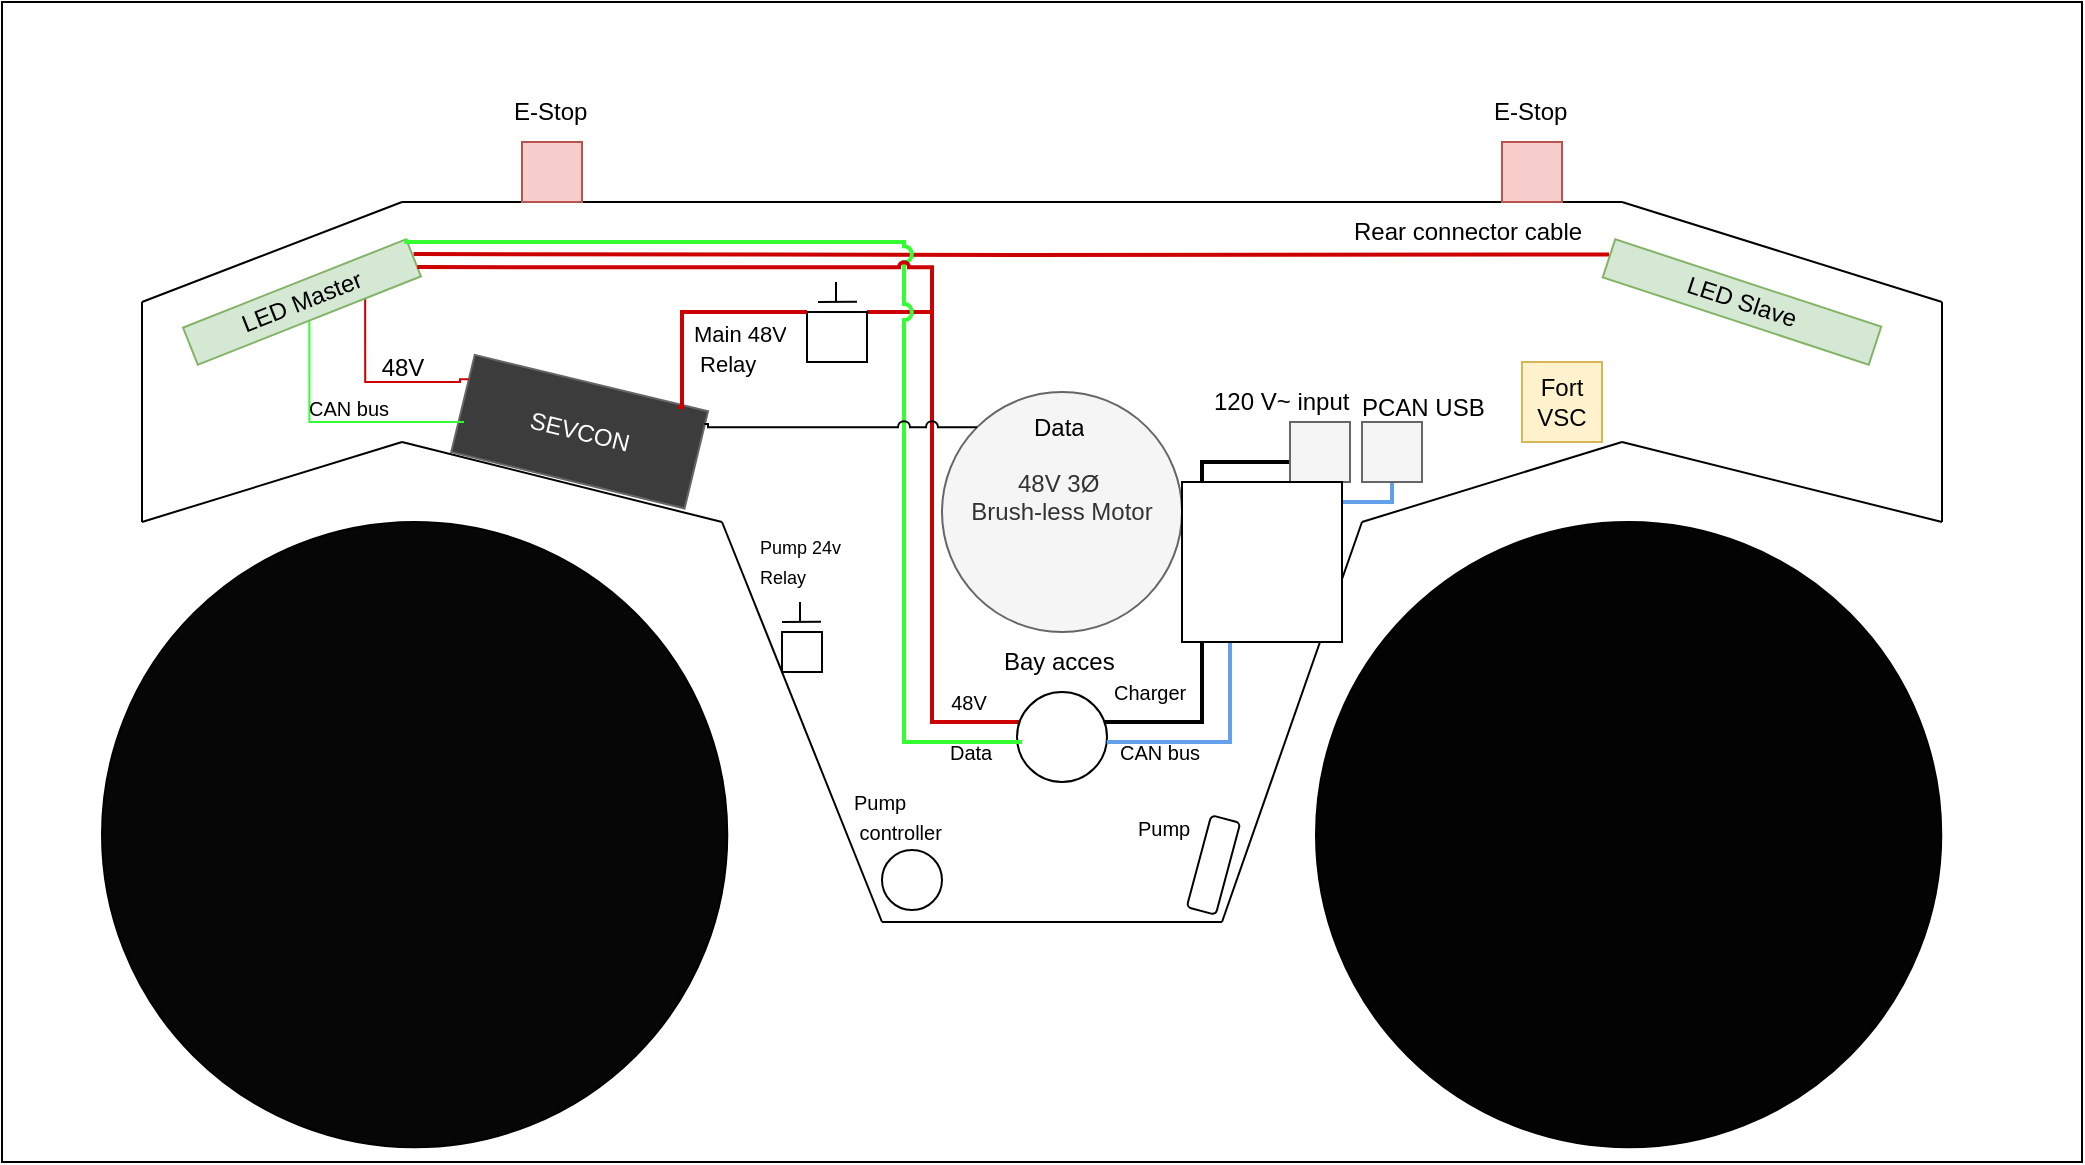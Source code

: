 <mxfile version="28.1.0">
  <diagram id="fv8QuD2WF6MG7lBnu7YH" name="Page-3">
    <mxGraphModel dx="2351" dy="996" grid="1" gridSize="10" guides="1" tooltips="1" connect="1" arrows="1" fold="1" page="1" pageScale="1" pageWidth="850" pageHeight="1100" math="0" shadow="0">
      <root>
        <mxCell id="0" />
        <mxCell id="1" parent="0" />
        <mxCell id="nQkix-6uVAc7kBHaNRsi-25" value="" style="rounded=0;whiteSpace=wrap;html=1;" vertex="1" parent="1">
          <mxGeometry x="-120" y="140" width="1040" height="580" as="geometry" />
        </mxCell>
        <mxCell id="i7CT_Sv9TLv1SvEJBlcD-1" value="" style="endArrow=none;html=1;rounded=0;" parent="1" edge="1">
          <mxGeometry width="50" height="50" relative="1" as="geometry">
            <mxPoint x="490" y="600" as="sourcePoint" />
            <mxPoint x="560" y="400" as="targetPoint" />
          </mxGeometry>
        </mxCell>
        <mxCell id="i7CT_Sv9TLv1SvEJBlcD-2" value="" style="endArrow=none;html=1;rounded=0;" parent="1" edge="1">
          <mxGeometry width="50" height="50" relative="1" as="geometry">
            <mxPoint x="320" y="600" as="sourcePoint" />
            <mxPoint x="490" y="600" as="targetPoint" />
          </mxGeometry>
        </mxCell>
        <mxCell id="i7CT_Sv9TLv1SvEJBlcD-3" value="" style="endArrow=none;html=1;rounded=0;" parent="1" edge="1">
          <mxGeometry width="50" height="50" relative="1" as="geometry">
            <mxPoint x="240" y="400" as="sourcePoint" />
            <mxPoint x="320" y="600" as="targetPoint" />
          </mxGeometry>
        </mxCell>
        <mxCell id="i7CT_Sv9TLv1SvEJBlcD-4" value="" style="endArrow=none;html=1;rounded=0;" parent="1" edge="1">
          <mxGeometry width="50" height="50" relative="1" as="geometry">
            <mxPoint x="240" y="400" as="sourcePoint" />
            <mxPoint x="80" y="360" as="targetPoint" />
          </mxGeometry>
        </mxCell>
        <mxCell id="i7CT_Sv9TLv1SvEJBlcD-5" value="" style="endArrow=none;html=1;rounded=0;" parent="1" edge="1">
          <mxGeometry width="50" height="50" relative="1" as="geometry">
            <mxPoint x="80" y="360" as="sourcePoint" />
            <mxPoint x="-50" y="400" as="targetPoint" />
          </mxGeometry>
        </mxCell>
        <mxCell id="i7CT_Sv9TLv1SvEJBlcD-6" value="" style="endArrow=none;html=1;rounded=0;" parent="1" edge="1">
          <mxGeometry width="50" height="50" relative="1" as="geometry">
            <mxPoint x="690" y="360" as="sourcePoint" />
            <mxPoint x="850" y="400" as="targetPoint" />
          </mxGeometry>
        </mxCell>
        <mxCell id="i7CT_Sv9TLv1SvEJBlcD-7" value="" style="endArrow=none;html=1;rounded=0;" parent="1" edge="1">
          <mxGeometry width="50" height="50" relative="1" as="geometry">
            <mxPoint x="560" y="400" as="sourcePoint" />
            <mxPoint x="690" y="360" as="targetPoint" />
          </mxGeometry>
        </mxCell>
        <mxCell id="i7CT_Sv9TLv1SvEJBlcD-8" value="&lt;span style=&quot;color: rgb(255, 255, 255);&quot;&gt;SEVCON&lt;/span&gt;" style="rounded=0;whiteSpace=wrap;html=1;rotation=13.6;direction=west;strokeColor=#666666;fillColor=#3C3C3C;fontColor=#333333;" parent="1" vertex="1">
          <mxGeometry x="108.82" y="329.86" width="120" height="50" as="geometry" />
        </mxCell>
        <mxCell id="i7CT_Sv9TLv1SvEJBlcD-10" value="" style="endArrow=none;html=1;rounded=0;" parent="1" edge="1">
          <mxGeometry width="50" height="50" relative="1" as="geometry">
            <mxPoint x="-50" y="290" as="sourcePoint" />
            <mxPoint x="-50" y="400" as="targetPoint" />
          </mxGeometry>
        </mxCell>
        <mxCell id="i7CT_Sv9TLv1SvEJBlcD-11" value="" style="endArrow=none;html=1;rounded=0;" parent="1" edge="1">
          <mxGeometry width="50" height="50" relative="1" as="geometry">
            <mxPoint x="-50" y="290" as="sourcePoint" />
            <mxPoint x="80" y="240" as="targetPoint" />
          </mxGeometry>
        </mxCell>
        <mxCell id="i7CT_Sv9TLv1SvEJBlcD-12" value="" style="endArrow=none;html=1;rounded=0;" parent="1" edge="1">
          <mxGeometry width="50" height="50" relative="1" as="geometry">
            <mxPoint x="80" y="240" as="sourcePoint" />
            <mxPoint x="690" y="240" as="targetPoint" />
          </mxGeometry>
        </mxCell>
        <mxCell id="i7CT_Sv9TLv1SvEJBlcD-13" value="" style="endArrow=none;html=1;rounded=0;" parent="1" edge="1">
          <mxGeometry width="50" height="50" relative="1" as="geometry">
            <mxPoint x="850" y="290" as="sourcePoint" />
            <mxPoint x="690" y="240" as="targetPoint" />
          </mxGeometry>
        </mxCell>
        <mxCell id="i7CT_Sv9TLv1SvEJBlcD-14" value="" style="endArrow=none;html=1;rounded=0;" parent="1" edge="1">
          <mxGeometry width="50" height="50" relative="1" as="geometry">
            <mxPoint x="850" y="290" as="sourcePoint" />
            <mxPoint x="850" y="400" as="targetPoint" />
          </mxGeometry>
        </mxCell>
        <mxCell id="6qHDCr1hFNVZlZBoAQg2-8" style="edgeStyle=orthogonalEdgeStyle;rounded=0;orthogonalLoop=1;jettySize=auto;html=1;exitX=1;exitY=0.5;exitDx=0;exitDy=0;entryX=0;entryY=0.5;entryDx=0;entryDy=0;endArrow=none;endFill=0;strokeWidth=2;strokeColor=light-dark(#CC0000,#CC0000);" parent="1" edge="1">
          <mxGeometry relative="1" as="geometry">
            <mxPoint x="85.787" y="266.013" as="sourcePoint" />
            <mxPoint x="683.502" y="266.237" as="targetPoint" />
          </mxGeometry>
        </mxCell>
        <mxCell id="6qHDCr1hFNVZlZBoAQg2-19" style="edgeStyle=orthogonalEdgeStyle;rounded=0;orthogonalLoop=1;jettySize=auto;html=1;exitX=0.5;exitY=1;exitDx=0;exitDy=0;endArrow=none;endFill=0;strokeColor=#33FF33;" parent="1" source="i7CT_Sv9TLv1SvEJBlcD-16" edge="1">
          <mxGeometry relative="1" as="geometry">
            <Array as="points">
              <mxPoint x="34" y="350" />
              <mxPoint x="111" y="350" />
            </Array>
            <mxPoint x="110" y="350" as="targetPoint" />
          </mxGeometry>
        </mxCell>
        <mxCell id="nQkix-6uVAc7kBHaNRsi-3" style="edgeStyle=orthogonalEdgeStyle;rounded=0;orthogonalLoop=1;jettySize=auto;html=1;exitX=0.75;exitY=1;exitDx=0;exitDy=0;entryX=1;entryY=0.75;entryDx=0;entryDy=0;strokeColor=light-dark(#CC0000,#CC0000);endArrow=none;endFill=0;" edge="1" parent="1" source="i7CT_Sv9TLv1SvEJBlcD-16" target="i7CT_Sv9TLv1SvEJBlcD-8">
          <mxGeometry relative="1" as="geometry">
            <Array as="points">
              <mxPoint x="62" y="330" />
              <mxPoint x="109" y="330" />
              <mxPoint x="109" y="329" />
            </Array>
          </mxGeometry>
        </mxCell>
        <mxCell id="i7CT_Sv9TLv1SvEJBlcD-16" value="LED Master" style="rounded=0;whiteSpace=wrap;html=1;rotation=-21.6;fillColor=#d5e8d4;strokeColor=#82b366;" parent="1" vertex="1">
          <mxGeometry x="-30" y="280" width="120" height="20" as="geometry" />
        </mxCell>
        <mxCell id="i7CT_Sv9TLv1SvEJBlcD-17" value="LED Slave" style="rounded=0;whiteSpace=wrap;html=1;rotation=18.2;fillColor=#d5e8d4;strokeColor=#82b366;" parent="1" vertex="1">
          <mxGeometry x="680" y="280" width="140" height="20" as="geometry" />
        </mxCell>
        <mxCell id="i7CT_Sv9TLv1SvEJBlcD-23" value="" style="whiteSpace=wrap;html=1;aspect=fixed;fillColor=#f8cecc;strokeColor=#b85450;" parent="1" vertex="1">
          <mxGeometry x="140" y="210" width="30" height="30" as="geometry" />
        </mxCell>
        <mxCell id="i7CT_Sv9TLv1SvEJBlcD-24" value="" style="whiteSpace=wrap;html=1;aspect=fixed;fillColor=#f8cecc;strokeColor=#b85450;" parent="1" vertex="1">
          <mxGeometry x="630" y="210" width="30" height="30" as="geometry" />
        </mxCell>
        <mxCell id="i7CT_Sv9TLv1SvEJBlcD-25" value="" style="ellipse;whiteSpace=wrap;html=1;aspect=fixed;fillColor=#060606;" parent="1" vertex="1">
          <mxGeometry x="-70" y="400" width="312.64" height="312.64" as="geometry" />
        </mxCell>
        <mxCell id="i7CT_Sv9TLv1SvEJBlcD-27" value="" style="ellipse;whiteSpace=wrap;html=1;aspect=fixed;fillColor=#030303;" parent="1" vertex="1">
          <mxGeometry x="537" y="400" width="312.64" height="312.64" as="geometry" />
        </mxCell>
        <mxCell id="i7CT_Sv9TLv1SvEJBlcD-28" value="&lt;div&gt;&lt;br&gt;&lt;/div&gt;&lt;div&gt;48V 3&lt;font style=&quot;font-size: 12px;&quot;&gt;Ø&lt;/font&gt;&amp;nbsp;&lt;/div&gt;&lt;div&gt;Brush-less Motor&lt;/div&gt;&lt;div&gt;&lt;br&gt;&lt;/div&gt;&lt;div&gt;&lt;br&gt;&lt;/div&gt;" style="ellipse;whiteSpace=wrap;html=1;aspect=fixed;fillColor=#f5f5f5;fontColor=#333333;strokeColor=#666666;" parent="1" vertex="1">
          <mxGeometry x="350" y="335" width="120" height="120" as="geometry" />
        </mxCell>
        <mxCell id="i7CT_Sv9TLv1SvEJBlcD-29" value="&lt;div&gt;Fort VSC&lt;/div&gt;" style="whiteSpace=wrap;html=1;aspect=fixed;fillColor=#fff2cc;strokeColor=#d6b656;" parent="1" vertex="1">
          <mxGeometry x="640" y="320" width="40" height="40" as="geometry" />
        </mxCell>
        <mxCell id="i7CT_Sv9TLv1SvEJBlcD-34" style="edgeStyle=orthogonalEdgeStyle;rounded=0;orthogonalLoop=1;jettySize=auto;html=1;endArrow=none;endFill=0;jumpStyle=arc;strokeWidth=2;entryX=0.25;entryY=1;entryDx=0;entryDy=0;" parent="1" source="i7CT_Sv9TLv1SvEJBlcD-30" target="i7CT_Sv9TLv1SvEJBlcD-37" edge="1">
          <mxGeometry relative="1" as="geometry">
            <mxPoint x="530" y="240" as="targetPoint" />
            <Array as="points">
              <mxPoint x="480" y="500" />
              <mxPoint x="480" y="370" />
              <mxPoint x="532" y="370" />
            </Array>
          </mxGeometry>
        </mxCell>
        <mxCell id="i7CT_Sv9TLv1SvEJBlcD-62" style="edgeStyle=orthogonalEdgeStyle;rounded=0;orthogonalLoop=1;jettySize=auto;html=1;entryX=0;entryY=0;entryDx=0;entryDy=0;strokeWidth=2;strokeColor=light-dark(#CC0000,#CC0000);endArrow=none;endFill=0;" parent="1" source="i7CT_Sv9TLv1SvEJBlcD-30" target="i7CT_Sv9TLv1SvEJBlcD-50" edge="1">
          <mxGeometry relative="1" as="geometry">
            <Array as="points">
              <mxPoint x="345" y="500" />
              <mxPoint x="345" y="295" />
            </Array>
          </mxGeometry>
        </mxCell>
        <mxCell id="i7CT_Sv9TLv1SvEJBlcD-30" value="" style="ellipse;whiteSpace=wrap;html=1;aspect=fixed;" parent="1" vertex="1">
          <mxGeometry x="387.5" y="485" width="45" height="45" as="geometry" />
        </mxCell>
        <mxCell id="6qHDCr1hFNVZlZBoAQg2-6" style="edgeStyle=orthogonalEdgeStyle;rounded=0;orthogonalLoop=1;jettySize=auto;html=1;entryX=1;entryY=0;entryDx=0;entryDy=0;jumpStyle=arc;endArrow=none;endFill=0;strokeColor=#33FF33;strokeWidth=2;" parent="1" target="i7CT_Sv9TLv1SvEJBlcD-16" edge="1">
          <mxGeometry relative="1" as="geometry">
            <Array as="points">
              <mxPoint x="331" y="510" />
              <mxPoint x="331" y="260" />
              <mxPoint x="82" y="260" />
            </Array>
            <mxPoint x="390" y="510" as="sourcePoint" />
            <mxPoint x="83.005" y="198.615" as="targetPoint" />
          </mxGeometry>
        </mxCell>
        <mxCell id="i7CT_Sv9TLv1SvEJBlcD-31" value="Bay acces" style="text;strokeColor=none;fillColor=none;align=left;verticalAlign=middle;spacingLeft=4;spacingRight=4;overflow=hidden;points=[[0,0.5],[1,0.5]];portConstraint=eastwest;rotatable=0;whiteSpace=wrap;html=1;" parent="1" vertex="1">
          <mxGeometry x="375" y="455" width="70" height="30" as="geometry" />
        </mxCell>
        <mxCell id="i7CT_Sv9TLv1SvEJBlcD-37" value="" style="whiteSpace=wrap;html=1;aspect=fixed;fillColor=#f5f5f5;fontColor=#333333;strokeColor=#666666;" parent="1" vertex="1">
          <mxGeometry x="524" y="350" width="30" height="30" as="geometry" />
        </mxCell>
        <mxCell id="i7CT_Sv9TLv1SvEJBlcD-42" value="120 V~ input" style="text;strokeColor=none;fillColor=none;align=left;verticalAlign=middle;spacingLeft=4;spacingRight=4;overflow=hidden;points=[[0,0.5],[1,0.5]];portConstraint=eastwest;rotatable=0;whiteSpace=wrap;html=1;" parent="1" vertex="1">
          <mxGeometry x="480" y="325" width="80" height="30" as="geometry" />
        </mxCell>
        <mxCell id="i7CT_Sv9TLv1SvEJBlcD-43" value="E-Stop" style="text;strokeColor=none;fillColor=none;align=left;verticalAlign=middle;spacingLeft=4;spacingRight=4;overflow=hidden;points=[[0,0.5],[1,0.5]];portConstraint=eastwest;rotatable=0;whiteSpace=wrap;html=1;" parent="1" vertex="1">
          <mxGeometry x="130" y="180" width="80" height="30" as="geometry" />
        </mxCell>
        <mxCell id="i7CT_Sv9TLv1SvEJBlcD-44" value="E-Stop" style="text;strokeColor=none;fillColor=none;align=left;verticalAlign=middle;spacingLeft=4;spacingRight=4;overflow=hidden;points=[[0,0.5],[1,0.5]];portConstraint=eastwest;rotatable=0;whiteSpace=wrap;html=1;" parent="1" vertex="1">
          <mxGeometry x="620" y="180" width="80" height="30" as="geometry" />
        </mxCell>
        <mxCell id="nQkix-6uVAc7kBHaNRsi-15" style="edgeStyle=orthogonalEdgeStyle;rounded=0;orthogonalLoop=1;jettySize=auto;html=1;entryX=1;entryY=0.75;entryDx=0;entryDy=0;endArrow=none;endFill=0;strokeWidth=2;strokeColor=light-dark(#CC0000,#CC0000);jumpStyle=arc;jumpSize=3;" edge="1" parent="1" target="i7CT_Sv9TLv1SvEJBlcD-16">
          <mxGeometry relative="1" as="geometry">
            <mxPoint x="340" y="295" as="sourcePoint" />
            <Array as="points">
              <mxPoint x="345" y="295" />
              <mxPoint x="345" y="273" />
            </Array>
          </mxGeometry>
        </mxCell>
        <mxCell id="i7CT_Sv9TLv1SvEJBlcD-47" value="" style="edgeStyle=orthogonalEdgeStyle;rounded=0;orthogonalLoop=1;jettySize=auto;html=1;jumpStyle=arc;strokeWidth=2;endArrow=none;endFill=0;strokeColor=light-dark(#62a0ea, #ededed);" parent="1" source="i7CT_Sv9TLv1SvEJBlcD-30" target="i7CT_Sv9TLv1SvEJBlcD-46" edge="1">
          <mxGeometry relative="1" as="geometry">
            <mxPoint x="520" y="390" as="targetPoint" />
            <mxPoint x="400" y="541" as="sourcePoint" />
            <Array as="points">
              <mxPoint x="494" y="510" />
              <mxPoint x="494" y="390" />
              <mxPoint x="575" y="390" />
            </Array>
          </mxGeometry>
        </mxCell>
        <mxCell id="i7CT_Sv9TLv1SvEJBlcD-46" value="" style="whiteSpace=wrap;html=1;aspect=fixed;fillColor=#f5f5f5;fontColor=#333333;strokeColor=#666666;" parent="1" vertex="1">
          <mxGeometry x="560" y="350" width="30" height="30" as="geometry" />
        </mxCell>
        <mxCell id="i7CT_Sv9TLv1SvEJBlcD-48" value="PCAN USB" style="text;strokeColor=none;fillColor=none;align=left;verticalAlign=middle;spacingLeft=4;spacingRight=4;overflow=hidden;points=[[0,0.5],[1,0.5]];portConstraint=eastwest;rotatable=0;whiteSpace=wrap;html=1;" parent="1" vertex="1">
          <mxGeometry x="554" y="328" width="80" height="30" as="geometry" />
        </mxCell>
        <mxCell id="i7CT_Sv9TLv1SvEJBlcD-50" value="" style="rounded=0;whiteSpace=wrap;html=1;direction=south;" parent="1" vertex="1">
          <mxGeometry x="282.5" y="295" width="30" height="25" as="geometry" />
        </mxCell>
        <mxCell id="i7CT_Sv9TLv1SvEJBlcD-52" value="&lt;div&gt;&lt;font style=&quot;font-size: 11px;&quot;&gt;Main 48V&lt;/font&gt;&lt;/div&gt;&lt;div&gt;&lt;font style=&quot;font-size: 11px;&quot;&gt;&amp;nbsp;Relay&lt;/font&gt;&lt;/div&gt;" style="text;strokeColor=none;fillColor=none;align=left;verticalAlign=middle;spacingLeft=4;spacingRight=4;overflow=hidden;points=[[0,0.5],[1,0.5]];portConstraint=eastwest;rotatable=0;whiteSpace=wrap;html=1;" parent="1" vertex="1">
          <mxGeometry x="220" y="294.5" width="60" height="37" as="geometry" />
        </mxCell>
        <mxCell id="i7CT_Sv9TLv1SvEJBlcD-56" style="edgeStyle=orthogonalEdgeStyle;rounded=0;orthogonalLoop=1;jettySize=auto;html=1;exitX=0;exitY=0;exitDx=0;exitDy=0;entryX=0.003;entryY=0.869;entryDx=0;entryDy=0;entryPerimeter=0;jumpStyle=arc;endArrow=none;endFill=0;" parent="1" source="i7CT_Sv9TLv1SvEJBlcD-28" target="i7CT_Sv9TLv1SvEJBlcD-8" edge="1">
          <mxGeometry relative="1" as="geometry">
            <Array as="points">
              <mxPoint x="233" y="353" />
            </Array>
          </mxGeometry>
        </mxCell>
        <mxCell id="i7CT_Sv9TLv1SvEJBlcD-57" value="Data" style="text;strokeColor=none;fillColor=none;align=left;verticalAlign=middle;spacingLeft=4;spacingRight=4;overflow=hidden;points=[[0,0.5],[1,0.5]];portConstraint=eastwest;rotatable=0;whiteSpace=wrap;html=1;" parent="1" vertex="1">
          <mxGeometry x="390" y="338" width="80" height="30" as="geometry" />
        </mxCell>
        <mxCell id="6qHDCr1hFNVZlZBoAQg2-1" style="edgeStyle=orthogonalEdgeStyle;rounded=0;orthogonalLoop=1;jettySize=auto;html=1;exitX=0;exitY=1;exitDx=0;exitDy=0;entryX=0.126;entryY=0.971;entryDx=0;entryDy=0;entryPerimeter=0;endArrow=none;endFill=0;strokeWidth=2;strokeColor=light-dark(#CC0000,#CC0000);" parent="1" source="i7CT_Sv9TLv1SvEJBlcD-50" target="i7CT_Sv9TLv1SvEJBlcD-8" edge="1">
          <mxGeometry relative="1" as="geometry">
            <Array as="points">
              <mxPoint x="220" y="295" />
            </Array>
          </mxGeometry>
        </mxCell>
        <mxCell id="6qHDCr1hFNVZlZBoAQg2-2" value="" style="endArrow=none;html=1;rounded=0;" parent="1" edge="1">
          <mxGeometry width="50" height="50" relative="1" as="geometry">
            <mxPoint x="288" y="290" as="sourcePoint" />
            <mxPoint x="307.5" y="289.83" as="targetPoint" />
            <Array as="points">
              <mxPoint x="307.5" y="289.83" />
            </Array>
          </mxGeometry>
        </mxCell>
        <mxCell id="6qHDCr1hFNVZlZBoAQg2-4" value="" style="endArrow=none;html=1;rounded=0;" parent="1" edge="1">
          <mxGeometry width="50" height="50" relative="1" as="geometry">
            <mxPoint x="297" y="290" as="sourcePoint" />
            <mxPoint x="297" y="280" as="targetPoint" />
          </mxGeometry>
        </mxCell>
        <mxCell id="6qHDCr1hFNVZlZBoAQg2-9" value="Rear connector cable" style="text;strokeColor=none;fillColor=none;align=left;verticalAlign=middle;spacingLeft=4;spacingRight=4;overflow=hidden;points=[[0,0.5],[1,0.5]];portConstraint=eastwest;rotatable=0;whiteSpace=wrap;html=1;" parent="1" vertex="1">
          <mxGeometry x="550" y="240" width="130" height="30" as="geometry" />
        </mxCell>
        <mxCell id="6qHDCr1hFNVZlZBoAQg2-11" value="&lt;font style=&quot;font-size: 10px;&quot;&gt;Data&amp;nbsp;&lt;/font&gt;" style="text;strokeColor=none;fillColor=none;align=left;verticalAlign=middle;spacingLeft=4;spacingRight=4;overflow=hidden;points=[[0,0.5],[1,0.5]];portConstraint=eastwest;rotatable=0;whiteSpace=wrap;html=1;" parent="1" vertex="1">
          <mxGeometry x="347.5" y="500" width="40" height="30" as="geometry" />
        </mxCell>
        <mxCell id="nQkix-6uVAc7kBHaNRsi-7" value="" style="rounded=1;whiteSpace=wrap;html=1;rotation=-75;" vertex="1" parent="1">
          <mxGeometry x="462" y="564" width="47.5" height="15" as="geometry" />
        </mxCell>
        <mxCell id="6qHDCr1hFNVZlZBoAQg2-20" value="&lt;font style=&quot;font-size: 10px;&quot;&gt;CAN bus&lt;/font&gt;" style="text;html=1;align=center;verticalAlign=middle;resizable=0;points=[];autosize=1;strokeColor=none;fillColor=none;" parent="1" vertex="1">
          <mxGeometry x="23" y="328" width="60" height="30" as="geometry" />
        </mxCell>
        <mxCell id="nQkix-6uVAc7kBHaNRsi-4" value="48V" style="text;html=1;align=center;verticalAlign=middle;resizable=0;points=[];autosize=1;strokeColor=none;fillColor=none;" vertex="1" parent="1">
          <mxGeometry x="60" y="308" width="40" height="30" as="geometry" />
        </mxCell>
        <mxCell id="nQkix-6uVAc7kBHaNRsi-6" value="" style="ellipse;whiteSpace=wrap;html=1;aspect=fixed;" vertex="1" parent="1">
          <mxGeometry x="320" y="564" width="30" height="30" as="geometry" />
        </mxCell>
        <mxCell id="nQkix-6uVAc7kBHaNRsi-11" value="" style="rounded=0;whiteSpace=wrap;html=1;direction=south;" vertex="1" parent="1">
          <mxGeometry x="270" y="455" width="20" height="20" as="geometry" />
        </mxCell>
        <mxCell id="nQkix-6uVAc7kBHaNRsi-12" value="" style="endArrow=none;html=1;rounded=0;" edge="1" parent="1">
          <mxGeometry width="50" height="50" relative="1" as="geometry">
            <mxPoint x="270" y="450" as="sourcePoint" />
            <mxPoint x="289.5" y="449.83" as="targetPoint" />
            <Array as="points">
              <mxPoint x="289.5" y="449.83" />
            </Array>
          </mxGeometry>
        </mxCell>
        <mxCell id="nQkix-6uVAc7kBHaNRsi-13" value="" style="endArrow=none;html=1;rounded=0;" edge="1" parent="1">
          <mxGeometry width="50" height="50" relative="1" as="geometry">
            <mxPoint x="279" y="450" as="sourcePoint" />
            <mxPoint x="279" y="440" as="targetPoint" />
          </mxGeometry>
        </mxCell>
        <mxCell id="nQkix-6uVAc7kBHaNRsi-14" value="&lt;font style=&quot;font-size: 9px;&quot;&gt;Pump 24v Relay&lt;/font&gt;" style="text;strokeColor=none;fillColor=none;align=left;verticalAlign=middle;spacingLeft=4;spacingRight=4;overflow=hidden;points=[[0,0.5],[1,0.5]];portConstraint=eastwest;rotatable=0;whiteSpace=wrap;html=1;" vertex="1" parent="1">
          <mxGeometry x="252.5" y="400" width="55" height="37" as="geometry" />
        </mxCell>
        <mxCell id="nQkix-6uVAc7kBHaNRsi-16" value="&lt;font style=&quot;font-size: 10px;&quot;&gt;48V&lt;/font&gt;" style="text;html=1;align=center;verticalAlign=middle;resizable=0;points=[];autosize=1;strokeColor=none;fillColor=none;" vertex="1" parent="1">
          <mxGeometry x="342.5" y="475" width="40" height="30" as="geometry" />
        </mxCell>
        <mxCell id="nQkix-6uVAc7kBHaNRsi-17" value="&lt;font style=&quot;font-size: 10px;&quot;&gt;CAN bus&lt;/font&gt;" style="text;strokeColor=none;fillColor=none;align=left;verticalAlign=middle;spacingLeft=4;spacingRight=4;overflow=hidden;points=[[0,0.5],[1,0.5]];portConstraint=eastwest;rotatable=0;whiteSpace=wrap;html=1;" vertex="1" parent="1">
          <mxGeometry x="432.5" y="500" width="60" height="30" as="geometry" />
        </mxCell>
        <mxCell id="nQkix-6uVAc7kBHaNRsi-18" value="&lt;font style=&quot;font-size: 10px;&quot;&gt;Charger&lt;/font&gt;" style="text;strokeColor=none;fillColor=none;align=left;verticalAlign=middle;spacingLeft=4;spacingRight=4;overflow=hidden;points=[[0,0.5],[1,0.5]];portConstraint=eastwest;rotatable=0;whiteSpace=wrap;html=1;" vertex="1" parent="1">
          <mxGeometry x="429.5" y="470" width="60" height="30" as="geometry" />
        </mxCell>
        <mxCell id="nQkix-6uVAc7kBHaNRsi-19" value="&lt;div&gt;&lt;font style=&quot;font-size: 10px;&quot;&gt;Pump&lt;/font&gt;&lt;/div&gt;&lt;div&gt;&lt;font style=&quot;font-size: 10px;&quot;&gt;&amp;nbsp;controller&lt;/font&gt;&lt;/div&gt;" style="text;strokeColor=none;fillColor=none;align=left;verticalAlign=middle;spacingLeft=4;spacingRight=4;overflow=hidden;points=[[0,0.5],[1,0.5]];portConstraint=eastwest;rotatable=0;whiteSpace=wrap;html=1;" vertex="1" parent="1">
          <mxGeometry x="300" y="529" width="60" height="35" as="geometry" />
        </mxCell>
        <mxCell id="nQkix-6uVAc7kBHaNRsi-21" value="&lt;font style=&quot;font-size: 10px;&quot;&gt;Pump&lt;/font&gt;" style="text;strokeColor=none;fillColor=none;align=left;verticalAlign=middle;spacingLeft=4;spacingRight=4;overflow=hidden;points=[[0,0.5],[1,0.5]];portConstraint=eastwest;rotatable=0;whiteSpace=wrap;html=1;" vertex="1" parent="1">
          <mxGeometry x="441.5" y="535" width="36" height="35" as="geometry" />
        </mxCell>
        <mxCell id="nQkix-6uVAc7kBHaNRsi-24" value="" style="whiteSpace=wrap;html=1;aspect=fixed;" vertex="1" parent="1">
          <mxGeometry x="470" y="380" width="80" height="80" as="geometry" />
        </mxCell>
      </root>
    </mxGraphModel>
  </diagram>
</mxfile>
